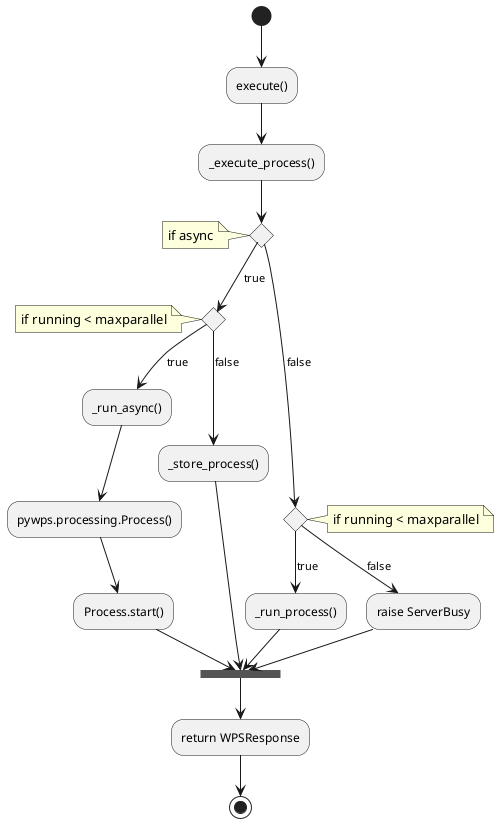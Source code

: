 @startuml
(*) --> execute()
--> "_execute_process()"
if ""
note left
if async
end note
 -->[true] if ""
 note left
 if running < maxparallel
 end note
  -->[true] _run_async()
  -->pywps.processing.Process()
  -->Process.start()
  -->===BEFORE_RETURN===
 else
  -->[false] _store_process()
  -->===BEFORE_RETURN===
 endif
else
 -->[false] if ""
 note right
 if running < maxparallel
 end note
  -->[true] _run_process()
  -->===BEFORE_RETURN===
 else
  -->[false] raise ServerBusy
  -->===BEFORE_RETURN===
 endif
endif
===BEFORE_RETURN===-->return WPSResponse
-->(*)
@enduml